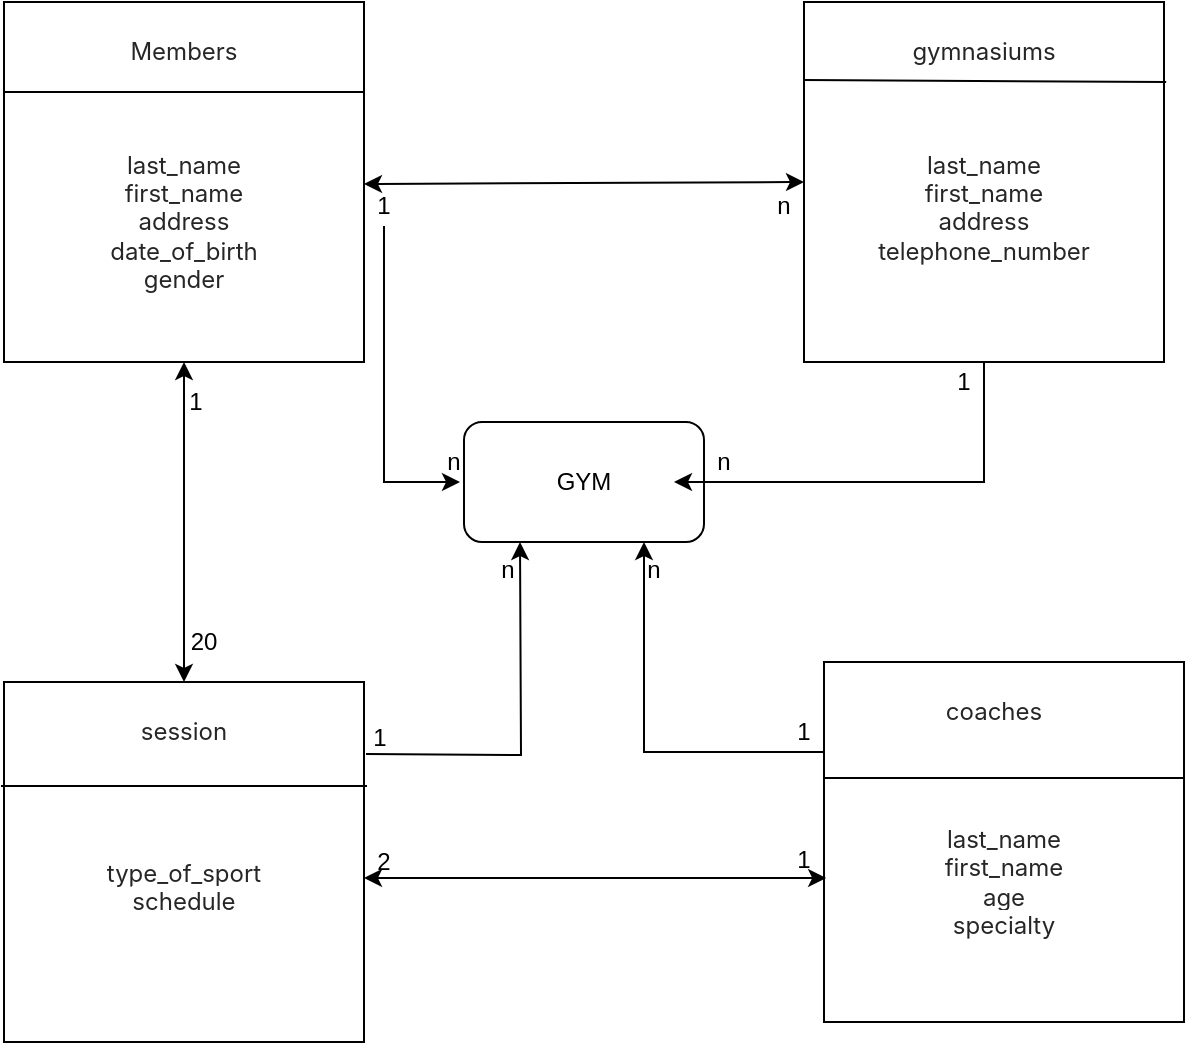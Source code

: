 <mxfile version="12.2.4" pages="1"><diagram id="TeB1WjZWrD3tosFbbpbO" name="Page-1"><mxGraphModel dx="609" dy="445" grid="1" gridSize="10" guides="1" tooltips="1" connect="1" arrows="1" fold="1" page="1" pageScale="1" pageWidth="850" pageHeight="1100" math="0" shadow="0"><root><mxCell id="0"/><mxCell id="1" parent="0"/><mxCell id="2" value="" style="rounded=1;whiteSpace=wrap;html=1;" parent="1" vertex="1"><mxGeometry x="240" y="270" width="120" height="60" as="geometry"/></mxCell><mxCell id="3" value="GYM" style="text;html=1;strokeColor=none;fillColor=none;align=center;verticalAlign=middle;whiteSpace=wrap;rounded=0;" parent="1" vertex="1"><mxGeometry x="255" y="280" width="90" height="40" as="geometry"/></mxCell><mxCell id="4" value="" style="whiteSpace=wrap;html=1;aspect=fixed;" parent="1" vertex="1"><mxGeometry x="10" y="60" width="180" height="180" as="geometry"/></mxCell><mxCell id="7" value="" style="endArrow=none;html=1;entryX=1;entryY=0.25;entryDx=0;entryDy=0;exitX=0;exitY=0.25;exitDx=0;exitDy=0;" parent="1" source="4" target="4" edge="1"><mxGeometry width="50" height="50" relative="1" as="geometry"><mxPoint x="10" y="350" as="sourcePoint"/><mxPoint x="60" y="300" as="targetPoint"/></mxGeometry></mxCell><mxCell id="8" value="&lt;span style=&quot;color: rgba(0 , 0 , 0 , 0.85) ; font-family: &amp;#34;inter&amp;#34; , sans-serif ; text-align: left ; background-color: rgb(255 , 255 , 255)&quot;&gt;Members&lt;/span&gt;" style="text;html=1;strokeColor=none;fillColor=none;align=center;verticalAlign=middle;whiteSpace=wrap;rounded=0;" parent="1" vertex="1"><mxGeometry x="20" y="70" width="160" height="30" as="geometry"/></mxCell><mxCell id="9" value="&lt;span style=&quot;color: rgba(0 , 0 , 0 , 0.85) ; font-family: &amp;#34;inter&amp;#34; , sans-serif ; text-align: left ; background-color: rgb(255 , 255 , 255)&quot;&gt;last_name&lt;br&gt;first_name&lt;br&gt;&lt;/span&gt;&lt;span style=&quot;color: rgba(0 , 0 , 0 , 0.85) ; font-family: &amp;#34;inter&amp;#34; , sans-serif ; text-align: left ; background-color: rgb(255 , 255 , 255)&quot;&gt;address&lt;br&gt;&lt;/span&gt;&lt;span style=&quot;color: rgba(0 , 0 , 0 , 0.85) ; font-family: &amp;#34;inter&amp;#34; , sans-serif ; text-align: left ; background-color: rgb(255 , 255 , 255)&quot;&gt;date_of_birth&lt;br&gt;&lt;/span&gt;&lt;span style=&quot;color: rgba(0 , 0 , 0 , 0.85) ; font-family: &amp;#34;inter&amp;#34; , sans-serif ; text-align: left ; background-color: rgb(255 , 255 , 255)&quot;&gt;gender&lt;/span&gt;&lt;span style=&quot;color: rgba(0 , 0 , 0 , 0.85) ; font-family: &amp;#34;inter&amp;#34; , sans-serif ; text-align: left ; background-color: rgb(255 , 255 , 255)&quot;&gt;&lt;br&gt;&lt;/span&gt;" style="text;html=1;strokeColor=none;fillColor=none;align=center;verticalAlign=middle;whiteSpace=wrap;rounded=0;" parent="1" vertex="1"><mxGeometry x="20" y="110" width="160" height="120" as="geometry"/></mxCell><mxCell id="61" style="edgeStyle=orthogonalEdgeStyle;rounded=0;orthogonalLoop=1;jettySize=auto;html=1;entryX=1;entryY=0.5;entryDx=0;entryDy=0;exitX=0.75;exitY=0;exitDx=0;exitDy=0;" parent="1" source="66" target="3" edge="1"><mxGeometry relative="1" as="geometry"><Array as="points"><mxPoint x="500" y="300"/></Array></mxGeometry></mxCell><mxCell id="10" value="" style="rounded=0;whiteSpace=wrap;html=1;" parent="1" vertex="1"><mxGeometry x="410" y="60" width="180" height="180" as="geometry"/></mxCell><mxCell id="11" value="&lt;span style=&quot;color: rgba(0 , 0 , 0 , 0.85) ; font-family: &amp;#34;inter&amp;#34; , sans-serif ; text-align: left ; background-color: rgb(255 , 255 , 255)&quot;&gt;gymnasiums&lt;/span&gt;" style="text;html=1;strokeColor=none;fillColor=none;align=center;verticalAlign=middle;whiteSpace=wrap;rounded=0;" parent="1" vertex="1"><mxGeometry x="420" y="70" width="160" height="30" as="geometry"/></mxCell><mxCell id="12" value="&lt;span style=&quot;color: rgba(0 , 0 , 0 , 0.85) ; font-family: &amp;#34;inter&amp;#34; , sans-serif ; text-align: left ; background-color: rgb(255 , 255 , 255)&quot;&gt;last_name&lt;br&gt;first_name&lt;br&gt;&lt;/span&gt;&lt;span style=&quot;color: rgba(0 , 0 , 0 , 0.85) ; font-family: &amp;#34;inter&amp;#34; , sans-serif ; text-align: left ; background-color: rgb(255 , 255 , 255)&quot;&gt;address&lt;br&gt;&lt;/span&gt;&lt;span style=&quot;color: rgba(0 , 0 , 0 , 0.85) ; font-family: &amp;#34;inter&amp;#34; , sans-serif ; text-align: left ; background-color: rgb(255 , 255 , 255)&quot;&gt;telephone_number&lt;/span&gt;&lt;span style=&quot;color: rgba(0 , 0 , 0 , 0.85) ; font-family: &amp;#34;inter&amp;#34; , sans-serif ; text-align: left ; background-color: rgb(255 , 255 , 255)&quot;&gt;&lt;br&gt;&lt;/span&gt;&lt;span style=&quot;color: rgba(0 , 0 , 0 , 0.85) ; font-family: &amp;#34;inter&amp;#34; , sans-serif ; text-align: left ; background-color: rgb(255 , 255 , 255)&quot;&gt;&lt;br&gt;&lt;/span&gt;" style="text;html=1;strokeColor=none;fillColor=none;align=center;verticalAlign=middle;whiteSpace=wrap;rounded=0;" parent="1" vertex="1"><mxGeometry x="420" y="110" width="160" height="120" as="geometry"/></mxCell><mxCell id="13" value="" style="rounded=0;whiteSpace=wrap;html=1;glass=0;" parent="1" vertex="1"><mxGeometry x="10" y="400" width="180" height="180" as="geometry"/></mxCell><mxCell id="69" style="edgeStyle=orthogonalEdgeStyle;rounded=0;orthogonalLoop=1;jettySize=auto;html=1;entryX=0.25;entryY=1;entryDx=0;entryDy=0;exitX=1.017;exitY=0.2;exitDx=0;exitDy=0;exitPerimeter=0;" parent="1" edge="1"><mxGeometry relative="1" as="geometry"><mxPoint x="191" y="436" as="sourcePoint"/><mxPoint x="268" y="330" as="targetPoint"/></mxGeometry></mxCell><mxCell id="14" value="&lt;span style=&quot;color: rgba(0 , 0 , 0 , 0.85) ; font-family: &amp;#34;inter&amp;#34; , sans-serif ; text-align: left ; background-color: rgb(255 , 255 , 255)&quot;&gt;session&lt;/span&gt;" style="text;html=1;strokeColor=none;fillColor=none;align=center;verticalAlign=middle;whiteSpace=wrap;rounded=0;glass=0;" parent="1" vertex="1"><mxGeometry x="20" y="410" width="160" height="30" as="geometry"/></mxCell><mxCell id="15" value="&lt;span style=&quot;color: rgba(0 , 0 , 0 , 0.85) ; font-family: &amp;#34;inter&amp;#34; , sans-serif ; text-align: left ; background-color: rgb(255 , 255 , 255)&quot;&gt;type_of_sport&lt;/span&gt;&lt;span style=&quot;color: rgba(0 , 0 , 0 , 0.85) ; font-family: &amp;#34;inter&amp;#34; , sans-serif ; text-align: left ; background-color: rgb(255 , 255 , 255)&quot;&gt;&lt;br&gt;&lt;/span&gt;&lt;span style=&quot;color: rgba(0 , 0 , 0 , 0.85) ; font-family: &amp;#34;inter&amp;#34; , sans-serif ; text-align: left ; background-color: rgb(255 , 255 , 255)&quot;&gt;schedule&lt;/span&gt;&lt;span style=&quot;color: rgba(0 , 0 , 0 , 0.85) ; font-family: &amp;#34;inter&amp;#34; , sans-serif ; text-align: left ; background-color: rgb(255 , 255 , 255)&quot;&gt;&lt;br&gt;&lt;/span&gt;&lt;span style=&quot;color: rgba(0 , 0 , 0 , 0.85) ; font-family: &amp;#34;inter&amp;#34; , sans-serif ; text-align: left ; background-color: rgb(255 , 255 , 255)&quot;&gt;&lt;br&gt;&lt;/span&gt;" style="text;html=1;strokeColor=none;fillColor=none;align=center;verticalAlign=middle;whiteSpace=wrap;rounded=0;glass=0;" parent="1" vertex="1"><mxGeometry x="20" y="450" width="160" height="120" as="geometry"/></mxCell><mxCell id="16" value="" style="rounded=0;whiteSpace=wrap;html=1;" parent="1" vertex="1"><mxGeometry x="420" y="390" width="180" height="180" as="geometry"/></mxCell><mxCell id="17" value="" style="endArrow=none;html=1;" parent="1" edge="1"><mxGeometry width="50" height="50" relative="1" as="geometry"><mxPoint x="8.5" y="452" as="sourcePoint"/><mxPoint x="191.5" y="452" as="targetPoint"/></mxGeometry></mxCell><mxCell id="18" value="" style="endArrow=none;html=1;" parent="1" edge="1"><mxGeometry width="50" height="50" relative="1" as="geometry"><mxPoint x="420" y="448" as="sourcePoint"/><mxPoint x="600" y="448" as="targetPoint"/></mxGeometry></mxCell><mxCell id="68" style="edgeStyle=orthogonalEdgeStyle;rounded=0;orthogonalLoop=1;jettySize=auto;html=1;entryX=0.75;entryY=1;entryDx=0;entryDy=0;exitX=0;exitY=0.25;exitDx=0;exitDy=0;" parent="1" source="16" target="2" edge="1"><mxGeometry relative="1" as="geometry"><Array as="points"/></mxGeometry></mxCell><mxCell id="19" value="&lt;span style=&quot;color: rgba(0 , 0 , 0 , 0.85) ; font-family: &amp;#34;inter&amp;#34; , sans-serif ; text-align: left ; background-color: rgb(255 , 255 , 255)&quot;&gt;coaches&lt;/span&gt;" style="text;html=1;strokeColor=none;fillColor=none;align=center;verticalAlign=middle;whiteSpace=wrap;rounded=0;glass=0;" parent="1" vertex="1"><mxGeometry x="425" y="400" width="160" height="30" as="geometry"/></mxCell><mxCell id="20" value="&lt;span style=&quot;color: rgba(0 , 0 , 0 , 0.85) ; font-family: &amp;#34;inter&amp;#34; , sans-serif ; text-align: left ; background-color: rgb(255 , 255 , 255)&quot;&gt;last_name&lt;br&gt;first_name&lt;br&gt;&lt;/span&gt;&lt;span style=&quot;color: rgba(0 , 0 , 0 , 0.85) ; font-family: &amp;#34;inter&amp;#34; , sans-serif ; text-align: left ; background-color: rgb(255 , 255 , 255)&quot;&gt;age&lt;br&gt;&lt;/span&gt;&lt;span style=&quot;color: rgba(0 , 0 , 0 , 0.85) ; font-family: &amp;#34;inter&amp;#34; , sans-serif ; text-align: left ; background-color: rgb(255 , 255 , 255)&quot;&gt;specialty&lt;/span&gt;&lt;span style=&quot;color: rgba(0 , 0 , 0 , 0.85) ; font-family: &amp;#34;inter&amp;#34; , sans-serif ; text-align: left ; background-color: rgb(255 , 255 , 255)&quot;&gt;&lt;br&gt;&lt;/span&gt;" style="text;html=1;strokeColor=none;fillColor=none;align=center;verticalAlign=middle;whiteSpace=wrap;rounded=0;glass=0;" parent="1" vertex="1"><mxGeometry x="430" y="440" width="160" height="120" as="geometry"/></mxCell><mxCell id="43" value="" style="endArrow=classic;startArrow=classic;html=1;exitX=0.5;exitY=0;exitDx=0;exitDy=0;" parent="1" source="13" edge="1"><mxGeometry width="50" height="50" relative="1" as="geometry"><mxPoint x="50" y="290" as="sourcePoint"/><mxPoint x="100" y="240" as="targetPoint"/></mxGeometry></mxCell><mxCell id="44" value="1" style="text;html=1;strokeColor=none;fillColor=none;align=center;verticalAlign=middle;whiteSpace=wrap;rounded=0;glass=0;" parent="1" vertex="1"><mxGeometry x="86" y="250" width="40" height="20" as="geometry"/></mxCell><mxCell id="48" value="20" style="text;html=1;strokeColor=none;fillColor=none;align=center;verticalAlign=middle;whiteSpace=wrap;rounded=0;glass=0;" parent="1" vertex="1"><mxGeometry x="90" y="370" width="40" height="20" as="geometry"/></mxCell><mxCell id="49" value="" style="endArrow=classic;startArrow=classic;html=1;entryX=0.006;entryY=0.6;entryDx=0;entryDy=0;entryPerimeter=0;" parent="1" edge="1"><mxGeometry width="50" height="50" relative="1" as="geometry"><mxPoint x="190" y="498" as="sourcePoint"/><mxPoint x="421.08" y="498" as="targetPoint"/></mxGeometry></mxCell><mxCell id="50" value="2" style="text;html=1;strokeColor=none;fillColor=none;align=center;verticalAlign=middle;whiteSpace=wrap;rounded=0;glass=0;" parent="1" vertex="1"><mxGeometry x="180" y="480" width="40" height="20" as="geometry"/></mxCell><mxCell id="51" value="1" style="text;html=1;strokeColor=none;fillColor=none;align=center;verticalAlign=middle;whiteSpace=wrap;rounded=0;glass=0;" parent="1" vertex="1"><mxGeometry x="390" y="480" width="40" height="17" as="geometry"/></mxCell><mxCell id="53" value="" style="endArrow=none;html=1;entryX=1.006;entryY=0.339;entryDx=0;entryDy=0;entryPerimeter=0;" parent="1" edge="1"><mxGeometry width="50" height="50" relative="1" as="geometry"><mxPoint x="410" y="99" as="sourcePoint"/><mxPoint x="591.08" y="100.02" as="targetPoint"/></mxGeometry></mxCell><mxCell id="55" value="" style="endArrow=classic;startArrow=classic;html=1;entryX=0;entryY=0.5;entryDx=0;entryDy=0;" parent="1" target="10" edge="1"><mxGeometry width="50" height="50" relative="1" as="geometry"><mxPoint x="190" y="151" as="sourcePoint"/><mxPoint x="240" y="101" as="targetPoint"/></mxGeometry></mxCell><mxCell id="63" style="edgeStyle=orthogonalEdgeStyle;rounded=0;orthogonalLoop=1;jettySize=auto;html=1;" parent="1" source="56" edge="1"><mxGeometry relative="1" as="geometry"><mxPoint x="238" y="300" as="targetPoint"/><Array as="points"><mxPoint x="200" y="300"/><mxPoint x="238" y="300"/></Array></mxGeometry></mxCell><mxCell id="56" value="1" style="text;html=1;strokeColor=none;fillColor=none;align=center;verticalAlign=middle;whiteSpace=wrap;rounded=0;glass=0;" parent="1" vertex="1"><mxGeometry x="180" y="152" width="40" height="20" as="geometry"/></mxCell><mxCell id="57" value="n" style="text;html=1;strokeColor=none;fillColor=none;align=center;verticalAlign=middle;whiteSpace=wrap;rounded=0;glass=0;" parent="1" vertex="1"><mxGeometry x="380" y="152" width="40" height="20" as="geometry"/></mxCell><mxCell id="64" value="n" style="text;html=1;strokeColor=none;fillColor=none;align=center;verticalAlign=middle;whiteSpace=wrap;rounded=0;glass=0;" parent="1" vertex="1"><mxGeometry x="215" y="280" width="40" height="20" as="geometry"/></mxCell><mxCell id="65" value="n" style="text;html=1;strokeColor=none;fillColor=none;align=center;verticalAlign=middle;whiteSpace=wrap;rounded=0;glass=0;" parent="1" vertex="1"><mxGeometry x="350" y="280" width="40" height="20" as="geometry"/></mxCell><mxCell id="66" value="1" style="text;html=1;strokeColor=none;fillColor=none;align=center;verticalAlign=middle;whiteSpace=wrap;rounded=0;glass=0;" parent="1" vertex="1"><mxGeometry x="470" y="240" width="40" height="20" as="geometry"/></mxCell><mxCell id="71" value="1" style="text;html=1;strokeColor=none;fillColor=none;align=center;verticalAlign=middle;whiteSpace=wrap;rounded=0;glass=0;" parent="1" vertex="1"><mxGeometry x="390" y="415" width="40" height="20" as="geometry"/></mxCell><mxCell id="73" value="1" style="text;html=1;strokeColor=none;fillColor=none;align=center;verticalAlign=middle;whiteSpace=wrap;rounded=0;glass=0;" parent="1" vertex="1"><mxGeometry x="190" y="418" width="16" height="20" as="geometry"/></mxCell><mxCell id="74" value="n" style="text;html=1;strokeColor=none;fillColor=none;align=center;verticalAlign=middle;whiteSpace=wrap;rounded=0;glass=0;" parent="1" vertex="1"><mxGeometry x="315" y="334" width="40" height="20" as="geometry"/></mxCell><mxCell id="75" value="n" style="text;html=1;strokeColor=none;fillColor=none;align=center;verticalAlign=middle;whiteSpace=wrap;rounded=0;glass=0;" parent="1" vertex="1"><mxGeometry x="242" y="334" width="40" height="20" as="geometry"/></mxCell></root></mxGraphModel></diagram></mxfile>